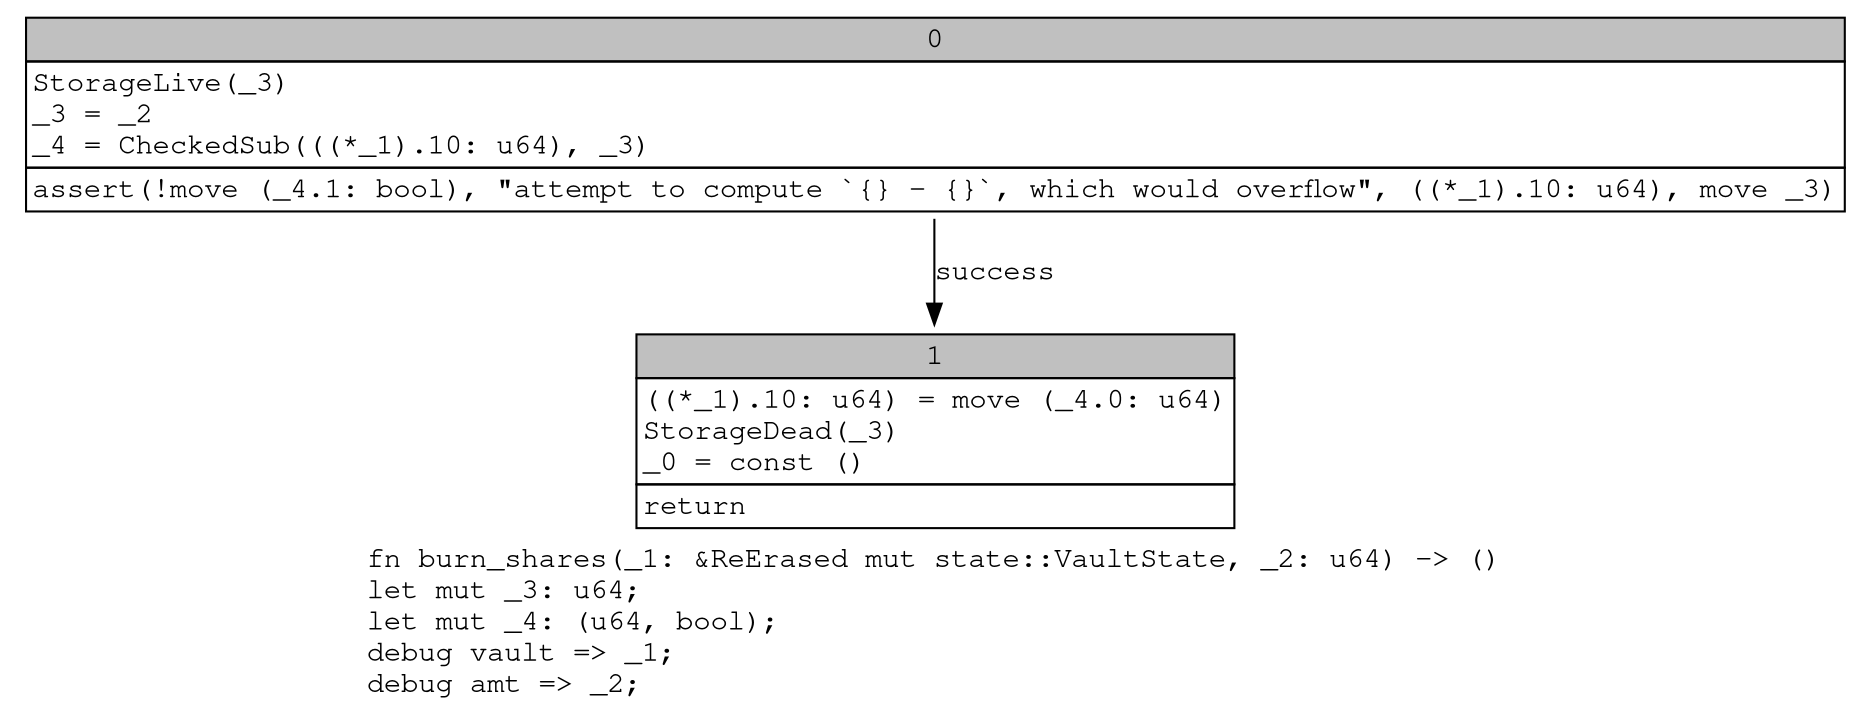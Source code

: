 digraph Mir_0_437 {
    graph [fontname="Courier, monospace"];
    node [fontname="Courier, monospace"];
    edge [fontname="Courier, monospace"];
    label=<fn burn_shares(_1: &amp;ReErased mut state::VaultState, _2: u64) -&gt; ()<br align="left"/>let mut _3: u64;<br align="left"/>let mut _4: (u64, bool);<br align="left"/>debug vault =&gt; _1;<br align="left"/>debug amt =&gt; _2;<br align="left"/>>;
    bb0__0_437 [shape="none", label=<<table border="0" cellborder="1" cellspacing="0"><tr><td bgcolor="gray" align="center" colspan="1">0</td></tr><tr><td align="left" balign="left">StorageLive(_3)<br/>_3 = _2<br/>_4 = CheckedSub(((*_1).10: u64), _3)<br/></td></tr><tr><td align="left">assert(!move (_4.1: bool), &quot;attempt to compute `{} - {}`, which would overflow&quot;, ((*_1).10: u64), move _3)</td></tr></table>>];
    bb1__0_437 [shape="none", label=<<table border="0" cellborder="1" cellspacing="0"><tr><td bgcolor="gray" align="center" colspan="1">1</td></tr><tr><td align="left" balign="left">((*_1).10: u64) = move (_4.0: u64)<br/>StorageDead(_3)<br/>_0 = const ()<br/></td></tr><tr><td align="left">return</td></tr></table>>];
    bb0__0_437 -> bb1__0_437 [label="success"];
}
